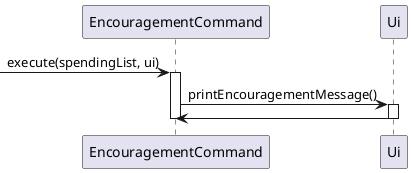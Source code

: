 @startuml
->EncouragementCommand: execute(spendingList, ui)
activate EncouragementCommand
EncouragementCommand -> Ui: printEncouragementMessage()
activate Ui
Ui -> EncouragementCommand
deactivate EncouragementCommand
deactivate Ui

@enduml